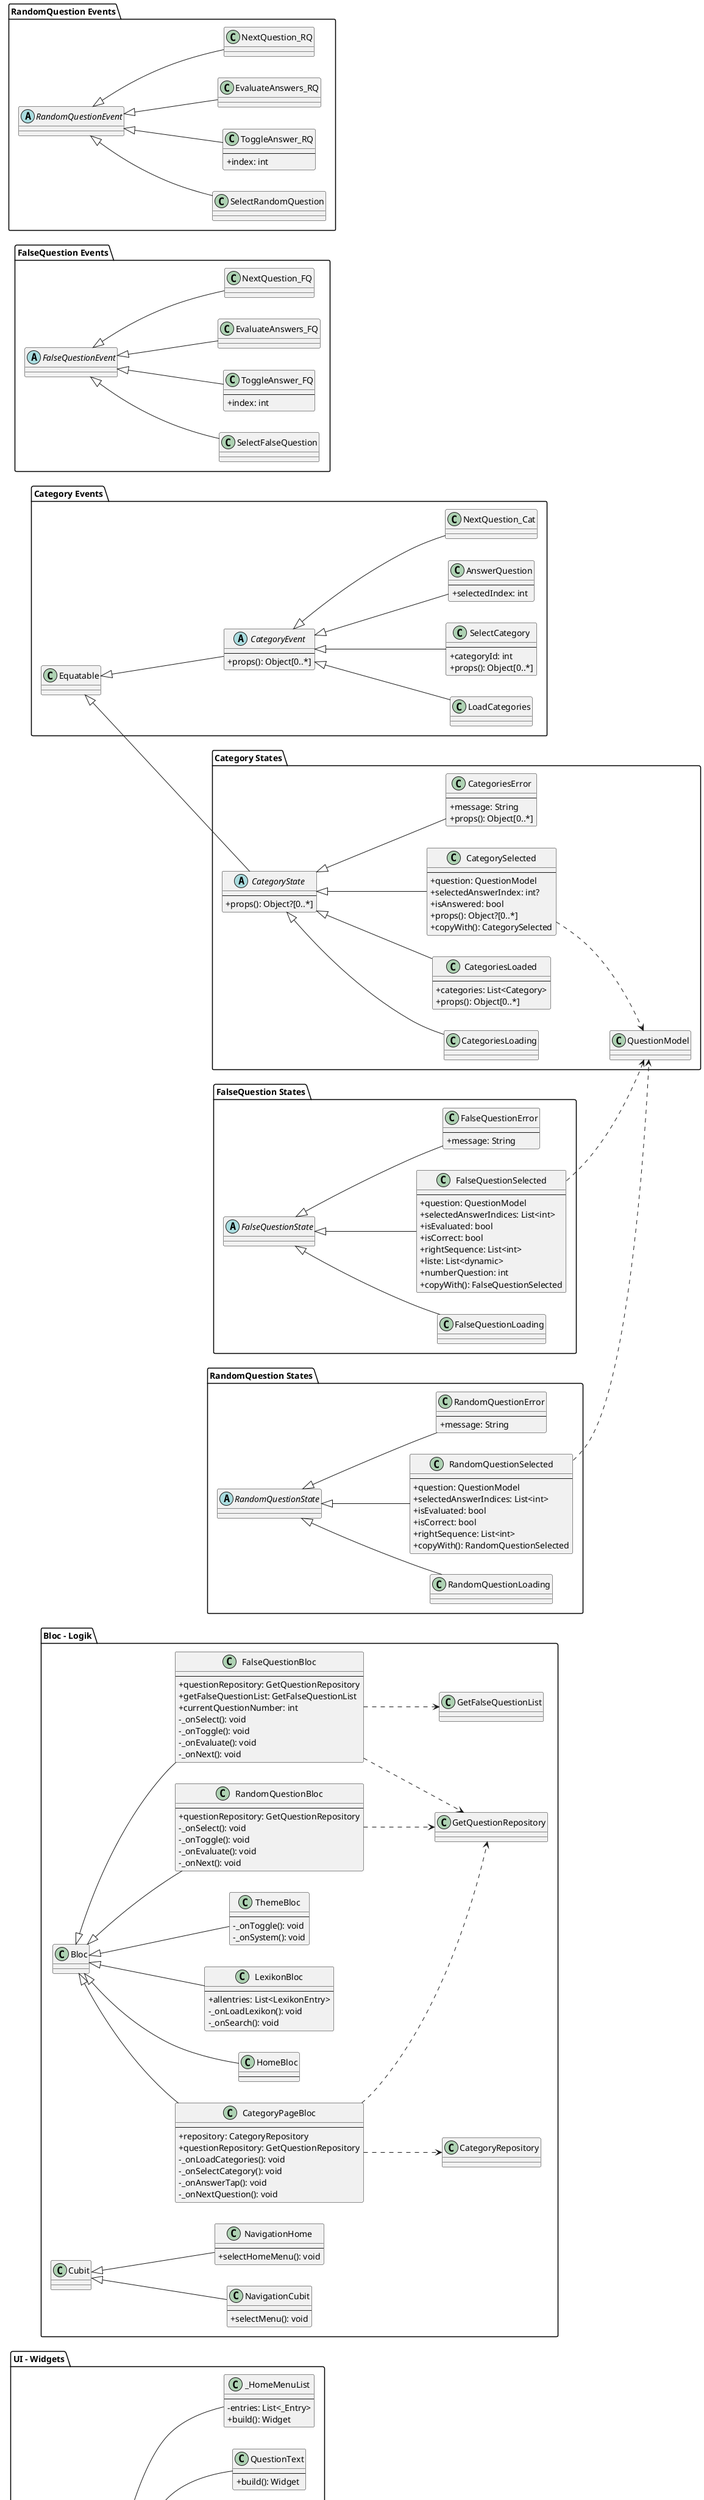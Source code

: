 @startuml
' Leserichtung & etwas Styling
left to right direction
skinparam shadowing false
skinparam roundCorner 5
skinparam classAttributeIconSize 0

' -- UI-Komponenten
package "UI – Widgets" {
  class BurgerMenu {
    --
    +build(): Widget
  }
  StatelessWidget <|-- BurgerMenu

  class _AppDrawer {
    --
    +build(): Widget
  }
  StatelessWidget <|-- _AppDrawer

  class CategoryPage {
    --
    +build(): Widget
  }
  StatelessWidget <|-- CategoryPage

  class FalseQuestion {
    --
    +build(): Widget
  }
  StatelessWidget <|-- FalseQuestion

  class HomeScreen {
    --
    +build(): Widget
  }
  StatelessWidget <|-- HomeScreen

  class IndexCards {
    --
    +build(): Widget
  }
  StatelessWidget <|-- IndexCards

  class OriginalExamen {
    --
    +build(): Widget
  }
  StatelessWidget <|-- OriginalExamen

  class RandomQuestion {
    --
    +build(): Widget
  }
  StatelessWidget <|-- RandomQuestion

  class SavedQuestions {
    --
    +build(): Widget
  }
  StatelessWidget <|-- SavedQuestions

  class SearchQuestion {
    --
    +build(): Widget
  }
  StatelessWidget <|-- SearchQuestion

  class VirtualLearnBook {
    --
    +build(): Widget
  }
  StatelessWidget <|-- VirtualLearnBook

  class Lexikon {
    --
    +build(): Widget
  }
  StatelessWidget <|-- Lexikon

  class Settings {
    --
    +build(): Widget
  }
  StatelessWidget <|-- Settings

  class AnswerList {
    --
    +build(): Widget
  }
  StatelessWidget <|-- AnswerList

  class AnswerOption {
    --
    +index: int
    +build(): Widget
  }
  StatelessWidget <|-- AnswerOption

  class ControlButton {
    --
    +build(): Widget
  }
  StatelessWidget <|-- ControlButton

  class QuestionText {
    --
    +build(): Widget
  }
  StatelessWidget <|-- QuestionText

  class _HomeMenuList {
    --
    -entries: List<_Entry>
    +build(): Widget
  }
  StatelessWidget <|-- _HomeMenuList

  class _Entry {
    --
    +item: HomeMenuItem
    +title: String
    +icon: IconData
  }
  _Entry ..> HomeMenuItem
  _Entry ..> IconData
}

' -- BLoCs
package "Bloc – Logik" {
  class CategoryPageBloc {
    --
    +repository: CategoryRepository
    +questionRepository: GetQuestionRepository
    -_onLoadCategories(): void
    -_onSelectCategory(): void
    -_onAnswerTap(): void
    -_onNextQuestion(): void
  }
  Bloc <|-- CategoryPageBloc
  CategoryPageBloc ..> CategoryRepository
  CategoryPageBloc ..> GetQuestionRepository

  class FalseQuestionBloc {
    --
    +questionRepository: GetQuestionRepository
    +getFalseQuestionList: GetFalseQuestionList
    +currentQuestionNumber: int
    -_onSelect(): void
    -_onToggle(): void
    -_onEvaluate(): void
    -_onNext(): void
  }
  Bloc <|-- FalseQuestionBloc
  FalseQuestionBloc ..> GetQuestionRepository
  FalseQuestionBloc ..> GetFalseQuestionList

  class RandomQuestionBloc {
    --
    +questionRepository: GetQuestionRepository
    -_onSelect(): void
    -_onToggle(): void
    -_onEvaluate(): void
    -_onNext(): void
  }
  Bloc <|-- RandomQuestionBloc
  RandomQuestionBloc ..> GetQuestionRepository

  class HomeBloc {
    --
  }
  Bloc <|-- HomeBloc

  class LexikonBloc {
    --
    +allentries: List<LexikonEntry>
    -_onLoadLexikon(): void
    -_onSearch(): void
  }
  Bloc <|-- LexikonBloc

  class ThemeBloc {
    --
    -_onToggle(): void
    -_onSystem(): void
  }
  Bloc <|-- ThemeBloc

  class NavigationCubit {
    --
    +selectMenu(): void
  }
  Cubit <|-- NavigationCubit

  class NavigationHome {
    --
    +selectHomeMenu(): void
  }
  Cubit <|-- NavigationHome
}

' -- Events & States für Category
package "Category Events" {
  abstract class CategoryEvent {
    --
    +props(): Object[0..*]
  }
  Equatable <|-- CategoryEvent

  class LoadCategories {}
  CategoryEvent <|-- LoadCategories

  class SelectCategory {
    --
    +categoryId: int
    +props(): Object[0..*]
  }
  CategoryEvent <|-- SelectCategory

  class AnswerQuestion {
    --
    +selectedIndex: int
  }
  CategoryEvent <|-- AnswerQuestion

  class NextQuestion_Cat
  CategoryEvent <|-- NextQuestion_Cat
}

package "Category States" {
  abstract class CategoryState {
    --
    +props(): Object?[0..*]
  }
  Equatable <|-- CategoryState

  class CategoriesLoading {}
  CategoryState <|-- CategoriesLoading

  class CategoriesLoaded {
    --
    +categories: List<Category>
    +props(): Object[0..*]
  }
  CategoryState <|-- CategoriesLoaded

  class CategorySelected {
    --
    +question: QuestionModel
    +selectedAnswerIndex: int?
    +isAnswered: bool
    +props(): Object?[0..*]
    +copyWith(): CategorySelected
  }
  CategoryState <|-- CategorySelected
  CategorySelected ..> QuestionModel

  class CategoriesError {
    --
    +message: String
    +props(): Object[0..*]
  }
  CategoryState <|-- CategoriesError
}

' -- Events & States für FalseQuestion
package "FalseQuestion Events" {
  abstract class FalseQuestionEvent { }
  class SelectFalseQuestion {}
  FalseQuestionEvent <|-- SelectFalseQuestion

  class ToggleAnswer_FQ {
    --
    +index: int
  }
  FalseQuestionEvent <|-- ToggleAnswer_FQ

  class EvaluateAnswers_FQ {}
  FalseQuestionEvent <|-- EvaluateAnswers_FQ

  class NextQuestion_FQ {}
  FalseQuestionEvent <|-- NextQuestion_FQ
}

package "FalseQuestion States" {
  abstract class FalseQuestionState { }
  class FalseQuestionLoading { }
  FalseQuestionState <|-- FalseQuestionLoading

  class FalseQuestionSelected {
    --
    +question: QuestionModel
    +selectedAnswerIndices: List<int>
    +isEvaluated: bool
    +isCorrect: bool
    +rightSequence: List<int>
    +liste: List<dynamic>
    +numberQuestion: int
    +copyWith(): FalseQuestionSelected
  }
  FalseQuestionState <|-- FalseQuestionSelected
  FalseQuestionSelected ..> QuestionModel

  class FalseQuestionError {
    --
    +message: String
  }
  FalseQuestionState <|-- FalseQuestionError
}

' -- Events & States für RandomQuestion
package "RandomQuestion Events" {
  abstract class RandomQuestionEvent { }
  class SelectRandomQuestion { }
  RandomQuestionEvent <|-- SelectRandomQuestion

  class ToggleAnswer_RQ {
    --
    +index: int
  }
  RandomQuestionEvent <|-- ToggleAnswer_RQ

  class EvaluateAnswers_RQ { }
  RandomQuestionEvent <|-- EvaluateAnswers_RQ

  class NextQuestion_RQ {  }
  RandomQuestionEvent <|-- NextQuestion_RQ
}

package "RandomQuestion States" {
  abstract class RandomQuestionState {  }
  class RandomQuestionLoading {  }
  RandomQuestionState <|-- RandomQuestionLoading

  class RandomQuestionSelected {
    --
    +question: QuestionModel
    +selectedAnswerIndices: List<int>
    +isEvaluated: bool
    +isCorrect: bool
    +rightSequence: List<int>
    +copyWith(): RandomQuestionSelected
  }
  RandomQuestionState <|-- RandomQuestionSelected
  RandomQuestionSelected ..> QuestionModel

  class RandomQuestionError {
    --
    +message: String
  }
  RandomQuestionState <|-- RandomQuestionError
}

' -- Models & Repositories
package "Models & Repos" {
  class Category {
    --
    +id: int
    +name: String
  }

  class QuestionModel {
    --
    +id: int
    +activ: int
    +category: int
    +question: String
    +answer1: String
    +answer2: String
    +answer3: String
    +answer4: String
    +answer5: String
    +right: int
    +month: int
    +year: int
    +answers: List<String>
    +rightSequence: List<int>
  }

  class FalseQuestionListModel {
    --
    +questionID: int
    +conditionAnswer: int
    +toString(): String
  }

  class LexikonEntry {
    --
    +term: String
    +description: String
    +testEntries: List<LexikonEntry>
    +toJson(): Map<String, dynamic>
  }

  class CategoryRepository {
    --
    +fetchCategories(): Category[0..*]
  }

  class GetFalseQuestionList {
    --
    +fetchFalseAnswer(): FalseQuestionListModel[0..*]
  }

  class GetQuestionRepository {
    --
    +random: null
    +fetchQuestion(): QuestionModel
  }

  class SetAnswerRepository {
    --
    +id: int
    +answer: bool
    +save(): void
  }

  class DbConnection {
    --
    -db: Database?
    +openDb(): Database
    +closeDb(): void
  }
  DbConnection ..> Database

  class AppColors {
    --
    +primary: Color
    +secondary: Color
    +accent: Color
    +backgroundLight: Color
    +backgroundDark: Color
    +surfaceLight: Color
    +surfaceDark: Color
    +textLight: Color
    +textDark: Color
  }
  AppColors ..> Color

  class AppTheme {
    --
    +lightTheme: ThemeData
    +darkTheme: ThemeData
  }
  AppTheme ..> ThemeData
}

@enduml
